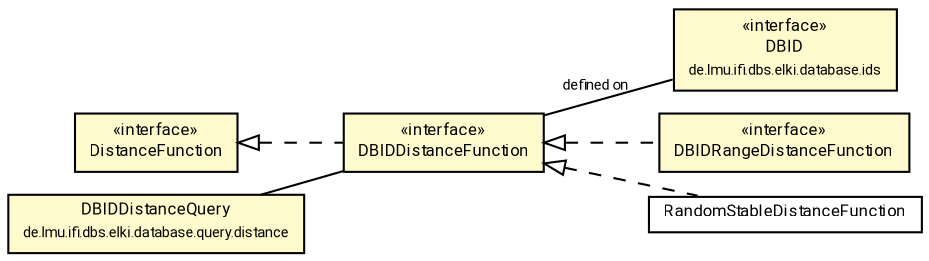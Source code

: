 #!/usr/local/bin/dot
#
# Class diagram 
# Generated by UMLGraph version R5_7_2-60-g0e99a6 (http://www.spinellis.gr/umlgraph/)
#

digraph G {
	graph [fontnames="svg"]
	edge [fontname="Roboto",fontsize=7,labelfontname="Roboto",labelfontsize=7,color="black"];
	node [fontname="Roboto",fontcolor="black",fontsize=8,shape=plaintext,margin=0,width=0,height=0];
	nodesep=0.15;
	ranksep=0.25;
	rankdir=LR;
	// de.lmu.ifi.dbs.elki.distance.distancefunction.DistanceFunction<O>
	c2996285 [label=<<table title="de.lmu.ifi.dbs.elki.distance.distancefunction.DistanceFunction" border="0" cellborder="1" cellspacing="0" cellpadding="2" bgcolor="LemonChiffon" href="DistanceFunction.html" target="_parent">
		<tr><td><table border="0" cellspacing="0" cellpadding="1">
		<tr><td align="center" balign="center"> &#171;interface&#187; </td></tr>
		<tr><td align="center" balign="center"> <font face="Roboto">DistanceFunction</font> </td></tr>
		</table></td></tr>
		</table>>, URL="DistanceFunction.html"];
	// de.lmu.ifi.dbs.elki.distance.distancefunction.DBIDDistanceFunction
	c2996289 [label=<<table title="de.lmu.ifi.dbs.elki.distance.distancefunction.DBIDDistanceFunction" border="0" cellborder="1" cellspacing="0" cellpadding="2" bgcolor="lemonChiffon" href="DBIDDistanceFunction.html" target="_parent">
		<tr><td><table border="0" cellspacing="0" cellpadding="1">
		<tr><td align="center" balign="center"> &#171;interface&#187; </td></tr>
		<tr><td align="center" balign="center"> <font face="Roboto">DBIDDistanceFunction</font> </td></tr>
		</table></td></tr>
		</table>>, URL="DBIDDistanceFunction.html"];
	// de.lmu.ifi.dbs.elki.database.ids.DBID
	c2996469 [label=<<table title="de.lmu.ifi.dbs.elki.database.ids.DBID" border="0" cellborder="1" cellspacing="0" cellpadding="2" bgcolor="LemonChiffon" href="../../database/ids/DBID.html" target="_parent">
		<tr><td><table border="0" cellspacing="0" cellpadding="1">
		<tr><td align="center" balign="center"> &#171;interface&#187; </td></tr>
		<tr><td align="center" balign="center"> <font face="Roboto">DBID</font> </td></tr>
		<tr><td align="center" balign="center"> <font face="Roboto" point-size="7.0">de.lmu.ifi.dbs.elki.database.ids</font> </td></tr>
		</table></td></tr>
		</table>>, URL="../../database/ids/DBID.html"];
	// de.lmu.ifi.dbs.elki.distance.distancefunction.DBIDRangeDistanceFunction
	c2996712 [label=<<table title="de.lmu.ifi.dbs.elki.distance.distancefunction.DBIDRangeDistanceFunction" border="0" cellborder="1" cellspacing="0" cellpadding="2" bgcolor="LemonChiffon" href="DBIDRangeDistanceFunction.html" target="_parent">
		<tr><td><table border="0" cellspacing="0" cellpadding="1">
		<tr><td align="center" balign="center"> &#171;interface&#187; </td></tr>
		<tr><td align="center" balign="center"> <font face="Roboto">DBIDRangeDistanceFunction</font> </td></tr>
		</table></td></tr>
		</table>>, URL="DBIDRangeDistanceFunction.html"];
	// de.lmu.ifi.dbs.elki.distance.distancefunction.RandomStableDistanceFunction
	c2997349 [label=<<table title="de.lmu.ifi.dbs.elki.distance.distancefunction.RandomStableDistanceFunction" border="0" cellborder="1" cellspacing="0" cellpadding="2" href="RandomStableDistanceFunction.html" target="_parent">
		<tr><td><table border="0" cellspacing="0" cellpadding="1">
		<tr><td align="center" balign="center"> <font face="Roboto">RandomStableDistanceFunction</font> </td></tr>
		</table></td></tr>
		</table>>, URL="RandomStableDistanceFunction.html"];
	// de.lmu.ifi.dbs.elki.database.query.distance.DBIDDistanceQuery
	c2997376 [label=<<table title="de.lmu.ifi.dbs.elki.database.query.distance.DBIDDistanceQuery" border="0" cellborder="1" cellspacing="0" cellpadding="2" bgcolor="LemonChiffon" href="../../database/query/distance/DBIDDistanceQuery.html" target="_parent">
		<tr><td><table border="0" cellspacing="0" cellpadding="1">
		<tr><td align="center" balign="center"> <font face="Roboto">DBIDDistanceQuery</font> </td></tr>
		<tr><td align="center" balign="center"> <font face="Roboto" point-size="7.0">de.lmu.ifi.dbs.elki.database.query.distance</font> </td></tr>
		</table></td></tr>
		</table>>, URL="../../database/query/distance/DBIDDistanceQuery.html"];
	// de.lmu.ifi.dbs.elki.distance.distancefunction.DBIDDistanceFunction implements de.lmu.ifi.dbs.elki.distance.distancefunction.DistanceFunction<O>
	c2996285 -> c2996289 [arrowtail=empty,style=dashed,dir=back,weight=9];
	// de.lmu.ifi.dbs.elki.distance.distancefunction.DBIDDistanceFunction assoc de.lmu.ifi.dbs.elki.database.ids.DBID
	c2996289 -> c2996469 [arrowhead=none,weight=2,label="defined on"];
	// de.lmu.ifi.dbs.elki.distance.distancefunction.DBIDRangeDistanceFunction implements de.lmu.ifi.dbs.elki.distance.distancefunction.DBIDDistanceFunction
	c2996289 -> c2996712 [arrowtail=empty,style=dashed,dir=back,weight=9];
	// de.lmu.ifi.dbs.elki.distance.distancefunction.RandomStableDistanceFunction implements de.lmu.ifi.dbs.elki.distance.distancefunction.DBIDDistanceFunction
	c2996289 -> c2997349 [arrowtail=empty,style=dashed,dir=back,weight=9];
	// de.lmu.ifi.dbs.elki.database.query.distance.DBIDDistanceQuery assoc de.lmu.ifi.dbs.elki.distance.distancefunction.DBIDDistanceFunction
	c2997376 -> c2996289 [arrowhead=none,weight=2];
}

